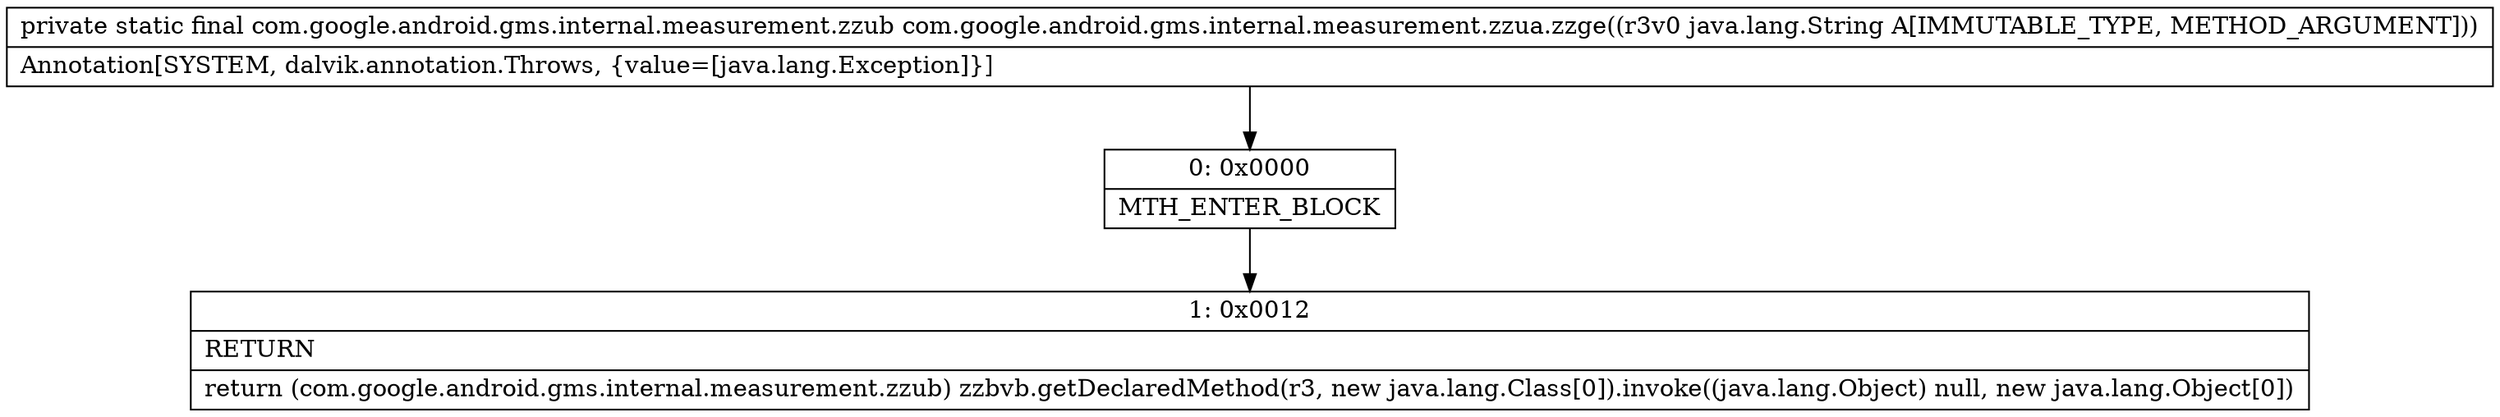 digraph "CFG forcom.google.android.gms.internal.measurement.zzua.zzge(Ljava\/lang\/String;)Lcom\/google\/android\/gms\/internal\/measurement\/zzub;" {
Node_0 [shape=record,label="{0\:\ 0x0000|MTH_ENTER_BLOCK\l}"];
Node_1 [shape=record,label="{1\:\ 0x0012|RETURN\l|return (com.google.android.gms.internal.measurement.zzub) zzbvb.getDeclaredMethod(r3, new java.lang.Class[0]).invoke((java.lang.Object) null, new java.lang.Object[0])\l}"];
MethodNode[shape=record,label="{private static final com.google.android.gms.internal.measurement.zzub com.google.android.gms.internal.measurement.zzua.zzge((r3v0 java.lang.String A[IMMUTABLE_TYPE, METHOD_ARGUMENT]))  | Annotation[SYSTEM, dalvik.annotation.Throws, \{value=[java.lang.Exception]\}]\l}"];
MethodNode -> Node_0;
Node_0 -> Node_1;
}

